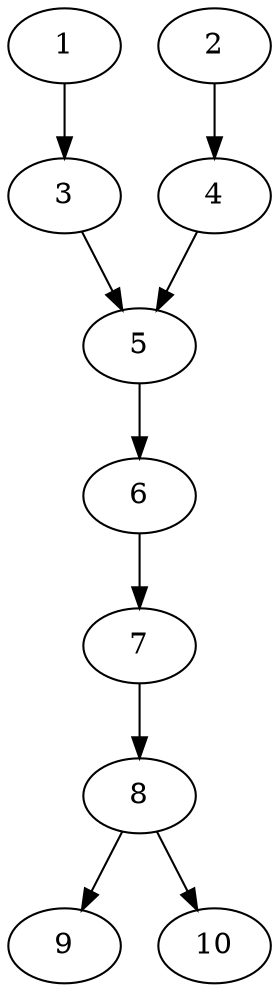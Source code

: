 // DAG automatically generated by daggen at Tue Aug  6 16:21:19 2019
// ./daggen --dot -n 10 --ccr 0.4 --fat 0.4 --regular 0.5 --density 0.6 --mindata 5242880 --maxdata 52428800 
digraph G {
  1 [size="83102720", alpha="0.00", expect_size="33241088"] 
  1 -> 3 [size ="33241088"]
  2 [size="109509120", alpha="0.02", expect_size="43803648"] 
  2 -> 4 [size ="43803648"]
  3 [size="31272960", alpha="0.15", expect_size="12509184"] 
  3 -> 5 [size ="12509184"]
  4 [size="128355840", alpha="0.03", expect_size="51342336"] 
  4 -> 5 [size ="51342336"]
  5 [size="110341120", alpha="0.02", expect_size="44136448"] 
  5 -> 6 [size ="44136448"]
  6 [size="107514880", alpha="0.18", expect_size="43005952"] 
  6 -> 7 [size ="43005952"]
  7 [size="58206720", alpha="0.15", expect_size="23282688"] 
  7 -> 8 [size ="23282688"]
  8 [size="39426560", alpha="0.14", expect_size="15770624"] 
  8 -> 9 [size ="15770624"]
  8 -> 10 [size ="15770624"]
  9 [size="14051840", alpha="0.01", expect_size="5620736"] 
  10 [size="62013440", alpha="0.07", expect_size="24805376"] 
}
